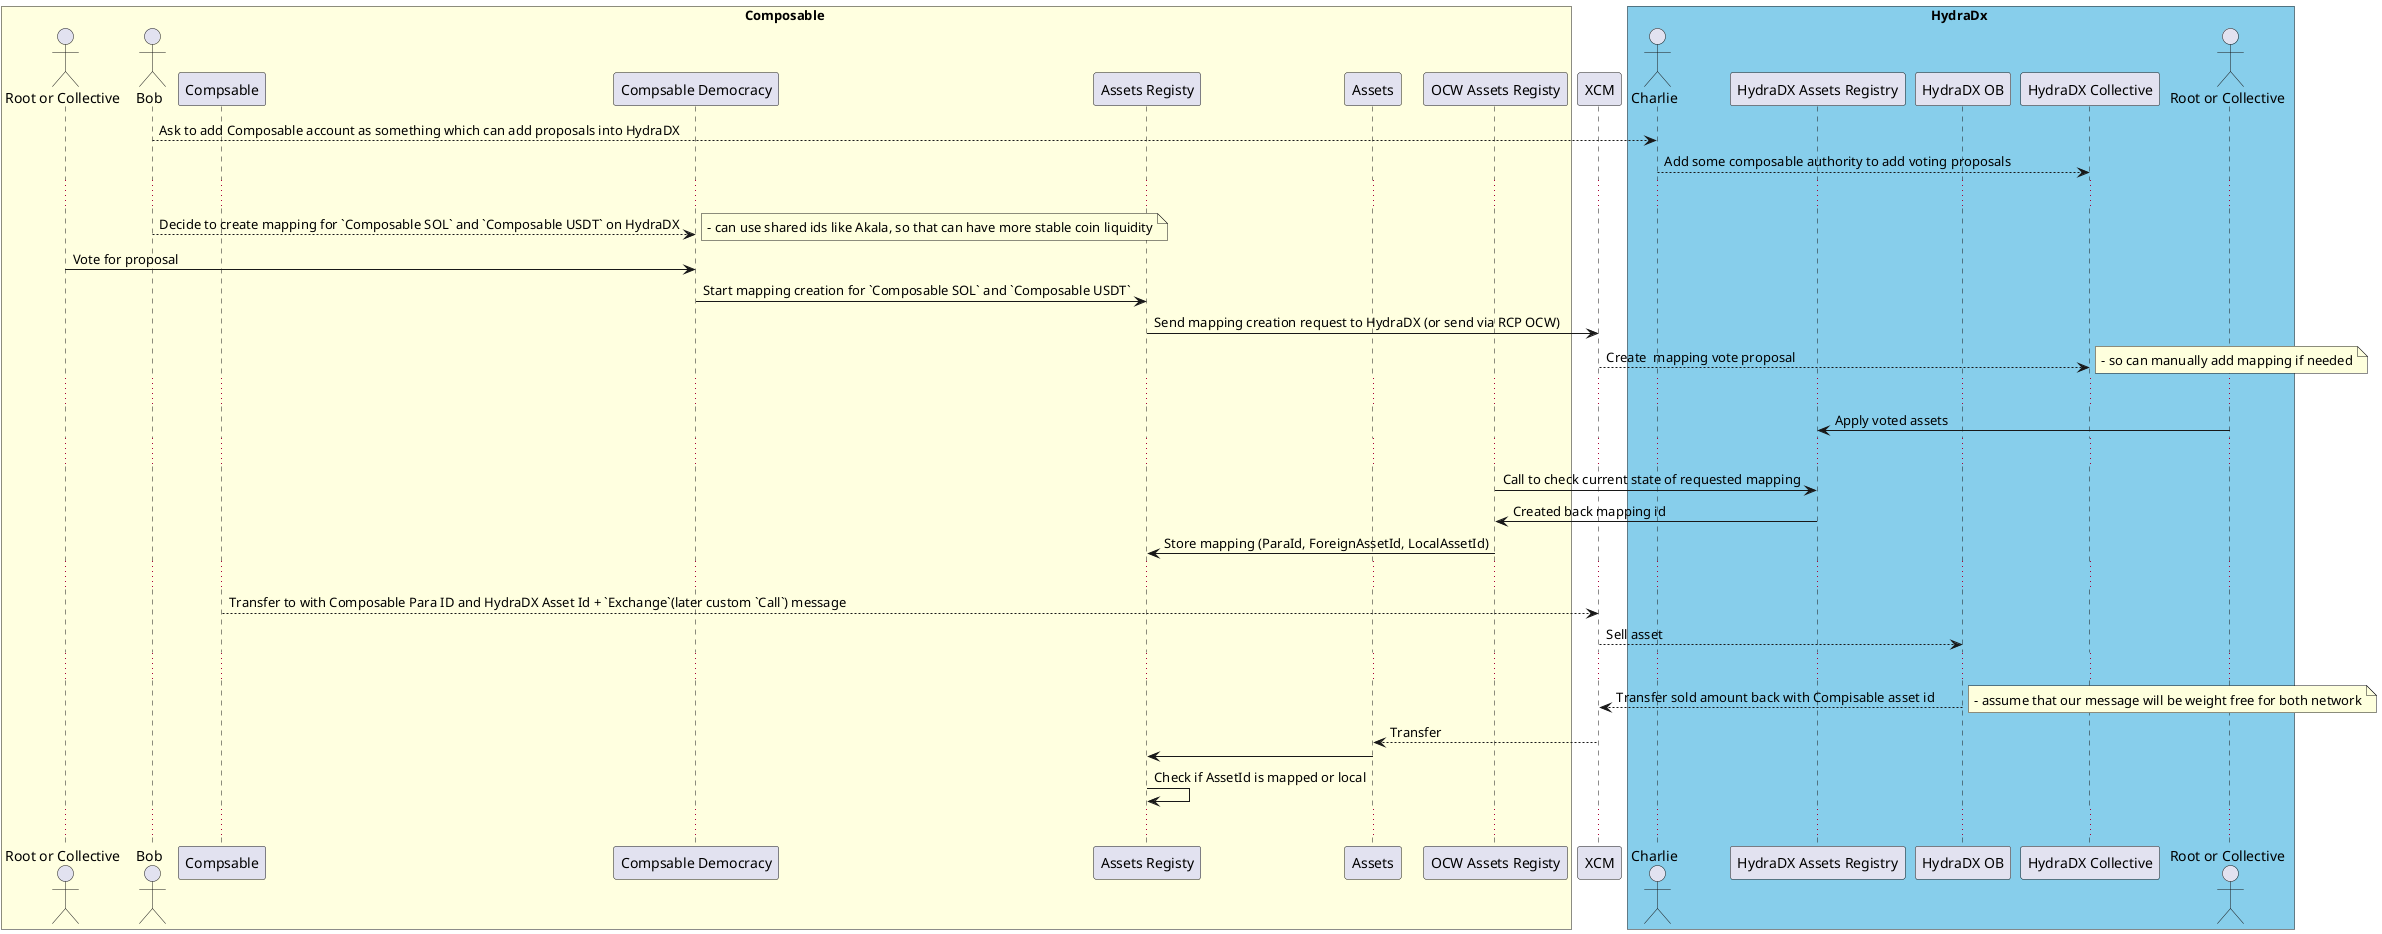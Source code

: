 @startuml

box Composable #LightYellow
  actor "Root or Collective" as composable_authority
  actor "Bob" as bob
  participant "Compsable" as composable
  participant "Compsable Democracy" as composable_democracy
  participant "Assets Registy" as assets_registry_pallet
  participant "Assets" as assets_pallet
  participant "OCW Assets Registy" as assets_registry_ocw
end box

participant XCM as xcm

box HydraDx #SkyBlue
  actor "Charlie" as charlie
  participant "HydraDX Assets Registry" as assets_registry_hydra_dx
  participant "HydraDX OB" as dex
  participant "HydraDX Collective" as hydra_dx_collective
  actor "Root or Collective" as hydra_dx_authority
end box


bob --> charlie: Ask to add Composable account as something which can add proposals into HydraDX

charlie --> hydra_dx_collective : Add some composable authority to add voting proposals

...

bob --> composable_democracy : Decide to create mapping for `Composable SOL` and `Composable USDT` on HydraDX
note right
 - can use shared ids like Akala, so that can have more stable coin liquidity
end note

composable_authority -> composable_democracy : Vote for proposal

composable_democracy -> assets_registry_pallet : Start mapping creation for `Composable SOL` and `Composable USDT`

assets_registry_pallet -> xcm: Send mapping creation request to HydraDX (or send via RCP OCW)

xcm --> hydra_dx_collective : Create  mapping vote proposal
note right
 - so can manually add mapping if needed
end note


...

hydra_dx_authority -> assets_registry_hydra_dx : Apply voted assets

...

assets_registry_ocw -> assets_registry_hydra_dx :  Call to check current state of requested mapping

assets_registry_hydra_dx -> assets_registry_ocw: Created back mapping id

assets_registry_ocw -> assets_registry_pallet: Store mapping (ParaId, ForeignAssetId, LocalAssetId)

...

composable --> xcm: Transfer to with Composable Para ID and HydraDX Asset Id + `Exchange`(later custom `Call`) message

xcm --> dex : Sell asset

...


dex --> xcm: Transfer sold amount back with Compisable asset id
note right
  - assume that our message will be weight free for both network
end note

xcm --> assets_pallet : Transfer

assets_pallet -> assets_registry_pallet :

assets_registry_pallet -> assets_registry_pallet: Check if AssetId is mapped or local

...

@enduml
